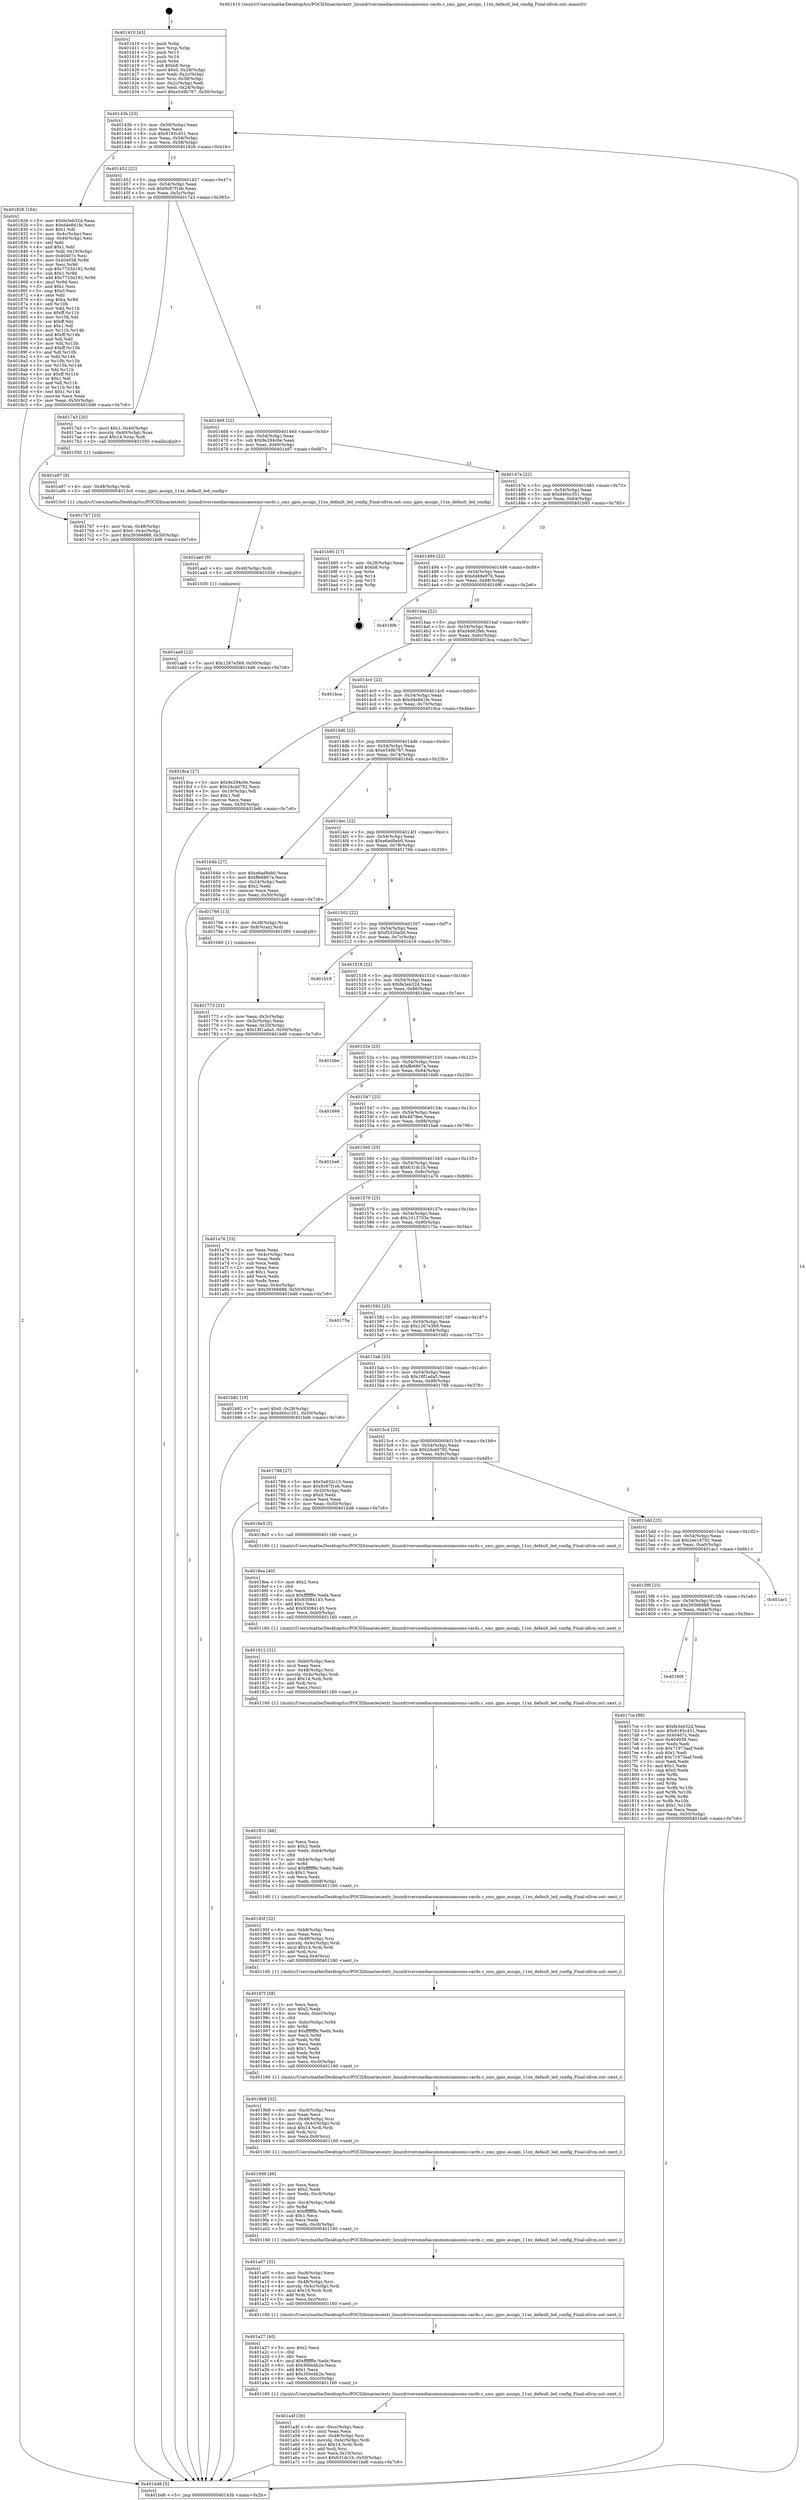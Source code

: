 digraph "0x401410" {
  label = "0x401410 (/mnt/c/Users/mathe/Desktop/tcc/POCII/binaries/extr_linuxdriversmediacommonsianosms-cards.c_sms_gpio_assign_11xx_default_led_config_Final-ollvm.out::main(0))"
  labelloc = "t"
  node[shape=record]

  Entry [label="",width=0.3,height=0.3,shape=circle,fillcolor=black,style=filled]
  "0x40143b" [label="{
     0x40143b [23]\l
     | [instrs]\l
     &nbsp;&nbsp;0x40143b \<+3\>: mov -0x50(%rbp),%eax\l
     &nbsp;&nbsp;0x40143e \<+2\>: mov %eax,%ecx\l
     &nbsp;&nbsp;0x401440 \<+6\>: sub $0x9185c451,%ecx\l
     &nbsp;&nbsp;0x401446 \<+3\>: mov %eax,-0x54(%rbp)\l
     &nbsp;&nbsp;0x401449 \<+3\>: mov %ecx,-0x58(%rbp)\l
     &nbsp;&nbsp;0x40144c \<+6\>: je 0000000000401826 \<main+0x416\>\l
  }"]
  "0x401826" [label="{
     0x401826 [164]\l
     | [instrs]\l
     &nbsp;&nbsp;0x401826 \<+5\>: mov $0xfe3eb32d,%eax\l
     &nbsp;&nbsp;0x40182b \<+5\>: mov $0xd4e8d1fe,%ecx\l
     &nbsp;&nbsp;0x401830 \<+2\>: mov $0x1,%dl\l
     &nbsp;&nbsp;0x401832 \<+3\>: mov -0x4c(%rbp),%esi\l
     &nbsp;&nbsp;0x401835 \<+3\>: cmp -0x40(%rbp),%esi\l
     &nbsp;&nbsp;0x401838 \<+4\>: setl %dil\l
     &nbsp;&nbsp;0x40183c \<+4\>: and $0x1,%dil\l
     &nbsp;&nbsp;0x401840 \<+4\>: mov %dil,-0x19(%rbp)\l
     &nbsp;&nbsp;0x401844 \<+7\>: mov 0x40407c,%esi\l
     &nbsp;&nbsp;0x40184b \<+8\>: mov 0x404058,%r8d\l
     &nbsp;&nbsp;0x401853 \<+3\>: mov %esi,%r9d\l
     &nbsp;&nbsp;0x401856 \<+7\>: sub $0x7753d192,%r9d\l
     &nbsp;&nbsp;0x40185d \<+4\>: sub $0x1,%r9d\l
     &nbsp;&nbsp;0x401861 \<+7\>: add $0x7753d192,%r9d\l
     &nbsp;&nbsp;0x401868 \<+4\>: imul %r9d,%esi\l
     &nbsp;&nbsp;0x40186c \<+3\>: and $0x1,%esi\l
     &nbsp;&nbsp;0x40186f \<+3\>: cmp $0x0,%esi\l
     &nbsp;&nbsp;0x401872 \<+4\>: sete %dil\l
     &nbsp;&nbsp;0x401876 \<+4\>: cmp $0xa,%r8d\l
     &nbsp;&nbsp;0x40187a \<+4\>: setl %r10b\l
     &nbsp;&nbsp;0x40187e \<+3\>: mov %dil,%r11b\l
     &nbsp;&nbsp;0x401881 \<+4\>: xor $0xff,%r11b\l
     &nbsp;&nbsp;0x401885 \<+3\>: mov %r10b,%bl\l
     &nbsp;&nbsp;0x401888 \<+3\>: xor $0xff,%bl\l
     &nbsp;&nbsp;0x40188b \<+3\>: xor $0x1,%dl\l
     &nbsp;&nbsp;0x40188e \<+3\>: mov %r11b,%r14b\l
     &nbsp;&nbsp;0x401891 \<+4\>: and $0xff,%r14b\l
     &nbsp;&nbsp;0x401895 \<+3\>: and %dl,%dil\l
     &nbsp;&nbsp;0x401898 \<+3\>: mov %bl,%r15b\l
     &nbsp;&nbsp;0x40189b \<+4\>: and $0xff,%r15b\l
     &nbsp;&nbsp;0x40189f \<+3\>: and %dl,%r10b\l
     &nbsp;&nbsp;0x4018a2 \<+3\>: or %dil,%r14b\l
     &nbsp;&nbsp;0x4018a5 \<+3\>: or %r10b,%r15b\l
     &nbsp;&nbsp;0x4018a8 \<+3\>: xor %r15b,%r14b\l
     &nbsp;&nbsp;0x4018ab \<+3\>: or %bl,%r11b\l
     &nbsp;&nbsp;0x4018ae \<+4\>: xor $0xff,%r11b\l
     &nbsp;&nbsp;0x4018b2 \<+3\>: or $0x1,%dl\l
     &nbsp;&nbsp;0x4018b5 \<+3\>: and %dl,%r11b\l
     &nbsp;&nbsp;0x4018b8 \<+3\>: or %r11b,%r14b\l
     &nbsp;&nbsp;0x4018bb \<+4\>: test $0x1,%r14b\l
     &nbsp;&nbsp;0x4018bf \<+3\>: cmovne %ecx,%eax\l
     &nbsp;&nbsp;0x4018c2 \<+3\>: mov %eax,-0x50(%rbp)\l
     &nbsp;&nbsp;0x4018c5 \<+5\>: jmp 0000000000401bd6 \<main+0x7c6\>\l
  }"]
  "0x401452" [label="{
     0x401452 [22]\l
     | [instrs]\l
     &nbsp;&nbsp;0x401452 \<+5\>: jmp 0000000000401457 \<main+0x47\>\l
     &nbsp;&nbsp;0x401457 \<+3\>: mov -0x54(%rbp),%eax\l
     &nbsp;&nbsp;0x40145a \<+5\>: sub $0x9c87f1eb,%eax\l
     &nbsp;&nbsp;0x40145f \<+3\>: mov %eax,-0x5c(%rbp)\l
     &nbsp;&nbsp;0x401462 \<+6\>: je 00000000004017a3 \<main+0x393\>\l
  }"]
  Exit [label="",width=0.3,height=0.3,shape=circle,fillcolor=black,style=filled,peripheries=2]
  "0x4017a3" [label="{
     0x4017a3 [20]\l
     | [instrs]\l
     &nbsp;&nbsp;0x4017a3 \<+7\>: movl $0x1,-0x40(%rbp)\l
     &nbsp;&nbsp;0x4017aa \<+4\>: movslq -0x40(%rbp),%rax\l
     &nbsp;&nbsp;0x4017ae \<+4\>: imul $0x14,%rax,%rdi\l
     &nbsp;&nbsp;0x4017b2 \<+5\>: call 0000000000401050 \<malloc@plt\>\l
     | [calls]\l
     &nbsp;&nbsp;0x401050 \{1\} (unknown)\l
  }"]
  "0x401468" [label="{
     0x401468 [22]\l
     | [instrs]\l
     &nbsp;&nbsp;0x401468 \<+5\>: jmp 000000000040146d \<main+0x5d\>\l
     &nbsp;&nbsp;0x40146d \<+3\>: mov -0x54(%rbp),%eax\l
     &nbsp;&nbsp;0x401470 \<+5\>: sub $0x9e294c0e,%eax\l
     &nbsp;&nbsp;0x401475 \<+3\>: mov %eax,-0x60(%rbp)\l
     &nbsp;&nbsp;0x401478 \<+6\>: je 0000000000401a97 \<main+0x687\>\l
  }"]
  "0x401aa9" [label="{
     0x401aa9 [12]\l
     | [instrs]\l
     &nbsp;&nbsp;0x401aa9 \<+7\>: movl $0x1267e369,-0x50(%rbp)\l
     &nbsp;&nbsp;0x401ab0 \<+5\>: jmp 0000000000401bd6 \<main+0x7c6\>\l
  }"]
  "0x401a97" [label="{
     0x401a97 [9]\l
     | [instrs]\l
     &nbsp;&nbsp;0x401a97 \<+4\>: mov -0x48(%rbp),%rdi\l
     &nbsp;&nbsp;0x401a9b \<+5\>: call 00000000004013c0 \<sms_gpio_assign_11xx_default_led_config\>\l
     | [calls]\l
     &nbsp;&nbsp;0x4013c0 \{1\} (/mnt/c/Users/mathe/Desktop/tcc/POCII/binaries/extr_linuxdriversmediacommonsianosms-cards.c_sms_gpio_assign_11xx_default_led_config_Final-ollvm.out::sms_gpio_assign_11xx_default_led_config)\l
  }"]
  "0x40147e" [label="{
     0x40147e [22]\l
     | [instrs]\l
     &nbsp;&nbsp;0x40147e \<+5\>: jmp 0000000000401483 \<main+0x73\>\l
     &nbsp;&nbsp;0x401483 \<+3\>: mov -0x54(%rbp),%eax\l
     &nbsp;&nbsp;0x401486 \<+5\>: sub $0xd40cc351,%eax\l
     &nbsp;&nbsp;0x40148b \<+3\>: mov %eax,-0x64(%rbp)\l
     &nbsp;&nbsp;0x40148e \<+6\>: je 0000000000401b95 \<main+0x785\>\l
  }"]
  "0x401aa0" [label="{
     0x401aa0 [9]\l
     | [instrs]\l
     &nbsp;&nbsp;0x401aa0 \<+4\>: mov -0x48(%rbp),%rdi\l
     &nbsp;&nbsp;0x401aa4 \<+5\>: call 0000000000401030 \<free@plt\>\l
     | [calls]\l
     &nbsp;&nbsp;0x401030 \{1\} (unknown)\l
  }"]
  "0x401b95" [label="{
     0x401b95 [17]\l
     | [instrs]\l
     &nbsp;&nbsp;0x401b95 \<+3\>: mov -0x28(%rbp),%eax\l
     &nbsp;&nbsp;0x401b98 \<+7\>: add $0xb8,%rsp\l
     &nbsp;&nbsp;0x401b9f \<+1\>: pop %rbx\l
     &nbsp;&nbsp;0x401ba0 \<+2\>: pop %r14\l
     &nbsp;&nbsp;0x401ba2 \<+2\>: pop %r15\l
     &nbsp;&nbsp;0x401ba4 \<+1\>: pop %rbp\l
     &nbsp;&nbsp;0x401ba5 \<+1\>: ret\l
  }"]
  "0x401494" [label="{
     0x401494 [22]\l
     | [instrs]\l
     &nbsp;&nbsp;0x401494 \<+5\>: jmp 0000000000401499 \<main+0x89\>\l
     &nbsp;&nbsp;0x401499 \<+3\>: mov -0x54(%rbp),%eax\l
     &nbsp;&nbsp;0x40149c \<+5\>: sub $0xd468e97b,%eax\l
     &nbsp;&nbsp;0x4014a1 \<+3\>: mov %eax,-0x68(%rbp)\l
     &nbsp;&nbsp;0x4014a4 \<+6\>: je 00000000004016f6 \<main+0x2e6\>\l
  }"]
  "0x401a4f" [label="{
     0x401a4f [39]\l
     | [instrs]\l
     &nbsp;&nbsp;0x401a4f \<+6\>: mov -0xcc(%rbp),%ecx\l
     &nbsp;&nbsp;0x401a55 \<+3\>: imul %eax,%ecx\l
     &nbsp;&nbsp;0x401a58 \<+4\>: mov -0x48(%rbp),%rsi\l
     &nbsp;&nbsp;0x401a5c \<+4\>: movslq -0x4c(%rbp),%rdi\l
     &nbsp;&nbsp;0x401a60 \<+4\>: imul $0x14,%rdi,%rdi\l
     &nbsp;&nbsp;0x401a64 \<+3\>: add %rdi,%rsi\l
     &nbsp;&nbsp;0x401a67 \<+3\>: mov %ecx,0x10(%rsi)\l
     &nbsp;&nbsp;0x401a6a \<+7\>: movl $0x631dc1b,-0x50(%rbp)\l
     &nbsp;&nbsp;0x401a71 \<+5\>: jmp 0000000000401bd6 \<main+0x7c6\>\l
  }"]
  "0x4016f6" [label="{
     0x4016f6\l
  }", style=dashed]
  "0x4014aa" [label="{
     0x4014aa [22]\l
     | [instrs]\l
     &nbsp;&nbsp;0x4014aa \<+5\>: jmp 00000000004014af \<main+0x9f\>\l
     &nbsp;&nbsp;0x4014af \<+3\>: mov -0x54(%rbp),%eax\l
     &nbsp;&nbsp;0x4014b2 \<+5\>: sub $0xd4d62feb,%eax\l
     &nbsp;&nbsp;0x4014b7 \<+3\>: mov %eax,-0x6c(%rbp)\l
     &nbsp;&nbsp;0x4014ba \<+6\>: je 0000000000401bca \<main+0x7ba\>\l
  }"]
  "0x401a27" [label="{
     0x401a27 [40]\l
     | [instrs]\l
     &nbsp;&nbsp;0x401a27 \<+5\>: mov $0x2,%ecx\l
     &nbsp;&nbsp;0x401a2c \<+1\>: cltd\l
     &nbsp;&nbsp;0x401a2d \<+2\>: idiv %ecx\l
     &nbsp;&nbsp;0x401a2f \<+6\>: imul $0xfffffffe,%edx,%ecx\l
     &nbsp;&nbsp;0x401a35 \<+6\>: sub $0x300e4b2e,%ecx\l
     &nbsp;&nbsp;0x401a3b \<+3\>: add $0x1,%ecx\l
     &nbsp;&nbsp;0x401a3e \<+6\>: add $0x300e4b2e,%ecx\l
     &nbsp;&nbsp;0x401a44 \<+6\>: mov %ecx,-0xcc(%rbp)\l
     &nbsp;&nbsp;0x401a4a \<+5\>: call 0000000000401160 \<next_i\>\l
     | [calls]\l
     &nbsp;&nbsp;0x401160 \{1\} (/mnt/c/Users/mathe/Desktop/tcc/POCII/binaries/extr_linuxdriversmediacommonsianosms-cards.c_sms_gpio_assign_11xx_default_led_config_Final-ollvm.out::next_i)\l
  }"]
  "0x401bca" [label="{
     0x401bca\l
  }", style=dashed]
  "0x4014c0" [label="{
     0x4014c0 [22]\l
     | [instrs]\l
     &nbsp;&nbsp;0x4014c0 \<+5\>: jmp 00000000004014c5 \<main+0xb5\>\l
     &nbsp;&nbsp;0x4014c5 \<+3\>: mov -0x54(%rbp),%eax\l
     &nbsp;&nbsp;0x4014c8 \<+5\>: sub $0xd4e8d1fe,%eax\l
     &nbsp;&nbsp;0x4014cd \<+3\>: mov %eax,-0x70(%rbp)\l
     &nbsp;&nbsp;0x4014d0 \<+6\>: je 00000000004018ca \<main+0x4ba\>\l
  }"]
  "0x401a07" [label="{
     0x401a07 [32]\l
     | [instrs]\l
     &nbsp;&nbsp;0x401a07 \<+6\>: mov -0xc8(%rbp),%ecx\l
     &nbsp;&nbsp;0x401a0d \<+3\>: imul %eax,%ecx\l
     &nbsp;&nbsp;0x401a10 \<+4\>: mov -0x48(%rbp),%rsi\l
     &nbsp;&nbsp;0x401a14 \<+4\>: movslq -0x4c(%rbp),%rdi\l
     &nbsp;&nbsp;0x401a18 \<+4\>: imul $0x14,%rdi,%rdi\l
     &nbsp;&nbsp;0x401a1c \<+3\>: add %rdi,%rsi\l
     &nbsp;&nbsp;0x401a1f \<+3\>: mov %ecx,0xc(%rsi)\l
     &nbsp;&nbsp;0x401a22 \<+5\>: call 0000000000401160 \<next_i\>\l
     | [calls]\l
     &nbsp;&nbsp;0x401160 \{1\} (/mnt/c/Users/mathe/Desktop/tcc/POCII/binaries/extr_linuxdriversmediacommonsianosms-cards.c_sms_gpio_assign_11xx_default_led_config_Final-ollvm.out::next_i)\l
  }"]
  "0x4018ca" [label="{
     0x4018ca [27]\l
     | [instrs]\l
     &nbsp;&nbsp;0x4018ca \<+5\>: mov $0x9e294c0e,%eax\l
     &nbsp;&nbsp;0x4018cf \<+5\>: mov $0x2dcdd792,%ecx\l
     &nbsp;&nbsp;0x4018d4 \<+3\>: mov -0x19(%rbp),%dl\l
     &nbsp;&nbsp;0x4018d7 \<+3\>: test $0x1,%dl\l
     &nbsp;&nbsp;0x4018da \<+3\>: cmovne %ecx,%eax\l
     &nbsp;&nbsp;0x4018dd \<+3\>: mov %eax,-0x50(%rbp)\l
     &nbsp;&nbsp;0x4018e0 \<+5\>: jmp 0000000000401bd6 \<main+0x7c6\>\l
  }"]
  "0x4014d6" [label="{
     0x4014d6 [22]\l
     | [instrs]\l
     &nbsp;&nbsp;0x4014d6 \<+5\>: jmp 00000000004014db \<main+0xcb\>\l
     &nbsp;&nbsp;0x4014db \<+3\>: mov -0x54(%rbp),%eax\l
     &nbsp;&nbsp;0x4014de \<+5\>: sub $0xe549b767,%eax\l
     &nbsp;&nbsp;0x4014e3 \<+3\>: mov %eax,-0x74(%rbp)\l
     &nbsp;&nbsp;0x4014e6 \<+6\>: je 000000000040164b \<main+0x23b\>\l
  }"]
  "0x4019d9" [label="{
     0x4019d9 [46]\l
     | [instrs]\l
     &nbsp;&nbsp;0x4019d9 \<+2\>: xor %ecx,%ecx\l
     &nbsp;&nbsp;0x4019db \<+5\>: mov $0x2,%edx\l
     &nbsp;&nbsp;0x4019e0 \<+6\>: mov %edx,-0xc4(%rbp)\l
     &nbsp;&nbsp;0x4019e6 \<+1\>: cltd\l
     &nbsp;&nbsp;0x4019e7 \<+7\>: mov -0xc4(%rbp),%r8d\l
     &nbsp;&nbsp;0x4019ee \<+3\>: idiv %r8d\l
     &nbsp;&nbsp;0x4019f1 \<+6\>: imul $0xfffffffe,%edx,%edx\l
     &nbsp;&nbsp;0x4019f7 \<+3\>: sub $0x1,%ecx\l
     &nbsp;&nbsp;0x4019fa \<+2\>: sub %ecx,%edx\l
     &nbsp;&nbsp;0x4019fc \<+6\>: mov %edx,-0xc8(%rbp)\l
     &nbsp;&nbsp;0x401a02 \<+5\>: call 0000000000401160 \<next_i\>\l
     | [calls]\l
     &nbsp;&nbsp;0x401160 \{1\} (/mnt/c/Users/mathe/Desktop/tcc/POCII/binaries/extr_linuxdriversmediacommonsianosms-cards.c_sms_gpio_assign_11xx_default_led_config_Final-ollvm.out::next_i)\l
  }"]
  "0x40164b" [label="{
     0x40164b [27]\l
     | [instrs]\l
     &nbsp;&nbsp;0x40164b \<+5\>: mov $0xe6ad8eb0,%eax\l
     &nbsp;&nbsp;0x401650 \<+5\>: mov $0xffe6867a,%ecx\l
     &nbsp;&nbsp;0x401655 \<+3\>: mov -0x24(%rbp),%edx\l
     &nbsp;&nbsp;0x401658 \<+3\>: cmp $0x2,%edx\l
     &nbsp;&nbsp;0x40165b \<+3\>: cmovne %ecx,%eax\l
     &nbsp;&nbsp;0x40165e \<+3\>: mov %eax,-0x50(%rbp)\l
     &nbsp;&nbsp;0x401661 \<+5\>: jmp 0000000000401bd6 \<main+0x7c6\>\l
  }"]
  "0x4014ec" [label="{
     0x4014ec [22]\l
     | [instrs]\l
     &nbsp;&nbsp;0x4014ec \<+5\>: jmp 00000000004014f1 \<main+0xe1\>\l
     &nbsp;&nbsp;0x4014f1 \<+3\>: mov -0x54(%rbp),%eax\l
     &nbsp;&nbsp;0x4014f4 \<+5\>: sub $0xe6ad8eb0,%eax\l
     &nbsp;&nbsp;0x4014f9 \<+3\>: mov %eax,-0x78(%rbp)\l
     &nbsp;&nbsp;0x4014fc \<+6\>: je 0000000000401766 \<main+0x356\>\l
  }"]
  "0x401bd6" [label="{
     0x401bd6 [5]\l
     | [instrs]\l
     &nbsp;&nbsp;0x401bd6 \<+5\>: jmp 000000000040143b \<main+0x2b\>\l
  }"]
  "0x401410" [label="{
     0x401410 [43]\l
     | [instrs]\l
     &nbsp;&nbsp;0x401410 \<+1\>: push %rbp\l
     &nbsp;&nbsp;0x401411 \<+3\>: mov %rsp,%rbp\l
     &nbsp;&nbsp;0x401414 \<+2\>: push %r15\l
     &nbsp;&nbsp;0x401416 \<+2\>: push %r14\l
     &nbsp;&nbsp;0x401418 \<+1\>: push %rbx\l
     &nbsp;&nbsp;0x401419 \<+7\>: sub $0xb8,%rsp\l
     &nbsp;&nbsp;0x401420 \<+7\>: movl $0x0,-0x28(%rbp)\l
     &nbsp;&nbsp;0x401427 \<+3\>: mov %edi,-0x2c(%rbp)\l
     &nbsp;&nbsp;0x40142a \<+4\>: mov %rsi,-0x38(%rbp)\l
     &nbsp;&nbsp;0x40142e \<+3\>: mov -0x2c(%rbp),%edi\l
     &nbsp;&nbsp;0x401431 \<+3\>: mov %edi,-0x24(%rbp)\l
     &nbsp;&nbsp;0x401434 \<+7\>: movl $0xe549b767,-0x50(%rbp)\l
  }"]
  "0x4019b9" [label="{
     0x4019b9 [32]\l
     | [instrs]\l
     &nbsp;&nbsp;0x4019b9 \<+6\>: mov -0xc0(%rbp),%ecx\l
     &nbsp;&nbsp;0x4019bf \<+3\>: imul %eax,%ecx\l
     &nbsp;&nbsp;0x4019c2 \<+4\>: mov -0x48(%rbp),%rsi\l
     &nbsp;&nbsp;0x4019c6 \<+4\>: movslq -0x4c(%rbp),%rdi\l
     &nbsp;&nbsp;0x4019ca \<+4\>: imul $0x14,%rdi,%rdi\l
     &nbsp;&nbsp;0x4019ce \<+3\>: add %rdi,%rsi\l
     &nbsp;&nbsp;0x4019d1 \<+3\>: mov %ecx,0x8(%rsi)\l
     &nbsp;&nbsp;0x4019d4 \<+5\>: call 0000000000401160 \<next_i\>\l
     | [calls]\l
     &nbsp;&nbsp;0x401160 \{1\} (/mnt/c/Users/mathe/Desktop/tcc/POCII/binaries/extr_linuxdriversmediacommonsianosms-cards.c_sms_gpio_assign_11xx_default_led_config_Final-ollvm.out::next_i)\l
  }"]
  "0x401766" [label="{
     0x401766 [13]\l
     | [instrs]\l
     &nbsp;&nbsp;0x401766 \<+4\>: mov -0x38(%rbp),%rax\l
     &nbsp;&nbsp;0x40176a \<+4\>: mov 0x8(%rax),%rdi\l
     &nbsp;&nbsp;0x40176e \<+5\>: call 0000000000401060 \<atoi@plt\>\l
     | [calls]\l
     &nbsp;&nbsp;0x401060 \{1\} (unknown)\l
  }"]
  "0x401502" [label="{
     0x401502 [22]\l
     | [instrs]\l
     &nbsp;&nbsp;0x401502 \<+5\>: jmp 0000000000401507 \<main+0xf7\>\l
     &nbsp;&nbsp;0x401507 \<+3\>: mov -0x54(%rbp),%eax\l
     &nbsp;&nbsp;0x40150a \<+5\>: sub $0xf5320a0d,%eax\l
     &nbsp;&nbsp;0x40150f \<+3\>: mov %eax,-0x7c(%rbp)\l
     &nbsp;&nbsp;0x401512 \<+6\>: je 0000000000401b19 \<main+0x709\>\l
  }"]
  "0x401773" [label="{
     0x401773 [21]\l
     | [instrs]\l
     &nbsp;&nbsp;0x401773 \<+3\>: mov %eax,-0x3c(%rbp)\l
     &nbsp;&nbsp;0x401776 \<+3\>: mov -0x3c(%rbp),%eax\l
     &nbsp;&nbsp;0x401779 \<+3\>: mov %eax,-0x20(%rbp)\l
     &nbsp;&nbsp;0x40177c \<+7\>: movl $0x18f1ada5,-0x50(%rbp)\l
     &nbsp;&nbsp;0x401783 \<+5\>: jmp 0000000000401bd6 \<main+0x7c6\>\l
  }"]
  "0x40197f" [label="{
     0x40197f [58]\l
     | [instrs]\l
     &nbsp;&nbsp;0x40197f \<+2\>: xor %ecx,%ecx\l
     &nbsp;&nbsp;0x401981 \<+5\>: mov $0x2,%edx\l
     &nbsp;&nbsp;0x401986 \<+6\>: mov %edx,-0xbc(%rbp)\l
     &nbsp;&nbsp;0x40198c \<+1\>: cltd\l
     &nbsp;&nbsp;0x40198d \<+7\>: mov -0xbc(%rbp),%r8d\l
     &nbsp;&nbsp;0x401994 \<+3\>: idiv %r8d\l
     &nbsp;&nbsp;0x401997 \<+6\>: imul $0xfffffffe,%edx,%edx\l
     &nbsp;&nbsp;0x40199d \<+3\>: mov %ecx,%r9d\l
     &nbsp;&nbsp;0x4019a0 \<+3\>: sub %edx,%r9d\l
     &nbsp;&nbsp;0x4019a3 \<+2\>: mov %ecx,%edx\l
     &nbsp;&nbsp;0x4019a5 \<+3\>: sub $0x1,%edx\l
     &nbsp;&nbsp;0x4019a8 \<+3\>: add %edx,%r9d\l
     &nbsp;&nbsp;0x4019ab \<+3\>: sub %r9d,%ecx\l
     &nbsp;&nbsp;0x4019ae \<+6\>: mov %ecx,-0xc0(%rbp)\l
     &nbsp;&nbsp;0x4019b4 \<+5\>: call 0000000000401160 \<next_i\>\l
     | [calls]\l
     &nbsp;&nbsp;0x401160 \{1\} (/mnt/c/Users/mathe/Desktop/tcc/POCII/binaries/extr_linuxdriversmediacommonsianosms-cards.c_sms_gpio_assign_11xx_default_led_config_Final-ollvm.out::next_i)\l
  }"]
  "0x401b19" [label="{
     0x401b19\l
  }", style=dashed]
  "0x401518" [label="{
     0x401518 [22]\l
     | [instrs]\l
     &nbsp;&nbsp;0x401518 \<+5\>: jmp 000000000040151d \<main+0x10d\>\l
     &nbsp;&nbsp;0x40151d \<+3\>: mov -0x54(%rbp),%eax\l
     &nbsp;&nbsp;0x401520 \<+5\>: sub $0xfe3eb32d,%eax\l
     &nbsp;&nbsp;0x401525 \<+3\>: mov %eax,-0x80(%rbp)\l
     &nbsp;&nbsp;0x401528 \<+6\>: je 0000000000401bbe \<main+0x7ae\>\l
  }"]
  "0x40195f" [label="{
     0x40195f [32]\l
     | [instrs]\l
     &nbsp;&nbsp;0x40195f \<+6\>: mov -0xb8(%rbp),%ecx\l
     &nbsp;&nbsp;0x401965 \<+3\>: imul %eax,%ecx\l
     &nbsp;&nbsp;0x401968 \<+4\>: mov -0x48(%rbp),%rsi\l
     &nbsp;&nbsp;0x40196c \<+4\>: movslq -0x4c(%rbp),%rdi\l
     &nbsp;&nbsp;0x401970 \<+4\>: imul $0x14,%rdi,%rdi\l
     &nbsp;&nbsp;0x401974 \<+3\>: add %rdi,%rsi\l
     &nbsp;&nbsp;0x401977 \<+3\>: mov %ecx,0x4(%rsi)\l
     &nbsp;&nbsp;0x40197a \<+5\>: call 0000000000401160 \<next_i\>\l
     | [calls]\l
     &nbsp;&nbsp;0x401160 \{1\} (/mnt/c/Users/mathe/Desktop/tcc/POCII/binaries/extr_linuxdriversmediacommonsianosms-cards.c_sms_gpio_assign_11xx_default_led_config_Final-ollvm.out::next_i)\l
  }"]
  "0x401bbe" [label="{
     0x401bbe\l
  }", style=dashed]
  "0x40152e" [label="{
     0x40152e [25]\l
     | [instrs]\l
     &nbsp;&nbsp;0x40152e \<+5\>: jmp 0000000000401533 \<main+0x123\>\l
     &nbsp;&nbsp;0x401533 \<+3\>: mov -0x54(%rbp),%eax\l
     &nbsp;&nbsp;0x401536 \<+5\>: sub $0xffe6867a,%eax\l
     &nbsp;&nbsp;0x40153b \<+6\>: mov %eax,-0x84(%rbp)\l
     &nbsp;&nbsp;0x401541 \<+6\>: je 0000000000401666 \<main+0x256\>\l
  }"]
  "0x401931" [label="{
     0x401931 [46]\l
     | [instrs]\l
     &nbsp;&nbsp;0x401931 \<+2\>: xor %ecx,%ecx\l
     &nbsp;&nbsp;0x401933 \<+5\>: mov $0x2,%edx\l
     &nbsp;&nbsp;0x401938 \<+6\>: mov %edx,-0xb4(%rbp)\l
     &nbsp;&nbsp;0x40193e \<+1\>: cltd\l
     &nbsp;&nbsp;0x40193f \<+7\>: mov -0xb4(%rbp),%r8d\l
     &nbsp;&nbsp;0x401946 \<+3\>: idiv %r8d\l
     &nbsp;&nbsp;0x401949 \<+6\>: imul $0xfffffffe,%edx,%edx\l
     &nbsp;&nbsp;0x40194f \<+3\>: sub $0x1,%ecx\l
     &nbsp;&nbsp;0x401952 \<+2\>: sub %ecx,%edx\l
     &nbsp;&nbsp;0x401954 \<+6\>: mov %edx,-0xb8(%rbp)\l
     &nbsp;&nbsp;0x40195a \<+5\>: call 0000000000401160 \<next_i\>\l
     | [calls]\l
     &nbsp;&nbsp;0x401160 \{1\} (/mnt/c/Users/mathe/Desktop/tcc/POCII/binaries/extr_linuxdriversmediacommonsianosms-cards.c_sms_gpio_assign_11xx_default_led_config_Final-ollvm.out::next_i)\l
  }"]
  "0x401666" [label="{
     0x401666\l
  }", style=dashed]
  "0x401547" [label="{
     0x401547 [25]\l
     | [instrs]\l
     &nbsp;&nbsp;0x401547 \<+5\>: jmp 000000000040154c \<main+0x13c\>\l
     &nbsp;&nbsp;0x40154c \<+3\>: mov -0x54(%rbp),%eax\l
     &nbsp;&nbsp;0x40154f \<+5\>: sub $0x4979ee,%eax\l
     &nbsp;&nbsp;0x401554 \<+6\>: mov %eax,-0x88(%rbp)\l
     &nbsp;&nbsp;0x40155a \<+6\>: je 0000000000401ba6 \<main+0x796\>\l
  }"]
  "0x401912" [label="{
     0x401912 [31]\l
     | [instrs]\l
     &nbsp;&nbsp;0x401912 \<+6\>: mov -0xb0(%rbp),%ecx\l
     &nbsp;&nbsp;0x401918 \<+3\>: imul %eax,%ecx\l
     &nbsp;&nbsp;0x40191b \<+4\>: mov -0x48(%rbp),%rsi\l
     &nbsp;&nbsp;0x40191f \<+4\>: movslq -0x4c(%rbp),%rdi\l
     &nbsp;&nbsp;0x401923 \<+4\>: imul $0x14,%rdi,%rdi\l
     &nbsp;&nbsp;0x401927 \<+3\>: add %rdi,%rsi\l
     &nbsp;&nbsp;0x40192a \<+2\>: mov %ecx,(%rsi)\l
     &nbsp;&nbsp;0x40192c \<+5\>: call 0000000000401160 \<next_i\>\l
     | [calls]\l
     &nbsp;&nbsp;0x401160 \{1\} (/mnt/c/Users/mathe/Desktop/tcc/POCII/binaries/extr_linuxdriversmediacommonsianosms-cards.c_sms_gpio_assign_11xx_default_led_config_Final-ollvm.out::next_i)\l
  }"]
  "0x401ba6" [label="{
     0x401ba6\l
  }", style=dashed]
  "0x401560" [label="{
     0x401560 [25]\l
     | [instrs]\l
     &nbsp;&nbsp;0x401560 \<+5\>: jmp 0000000000401565 \<main+0x155\>\l
     &nbsp;&nbsp;0x401565 \<+3\>: mov -0x54(%rbp),%eax\l
     &nbsp;&nbsp;0x401568 \<+5\>: sub $0x631dc1b,%eax\l
     &nbsp;&nbsp;0x40156d \<+6\>: mov %eax,-0x8c(%rbp)\l
     &nbsp;&nbsp;0x401573 \<+6\>: je 0000000000401a76 \<main+0x666\>\l
  }"]
  "0x4018ea" [label="{
     0x4018ea [40]\l
     | [instrs]\l
     &nbsp;&nbsp;0x4018ea \<+5\>: mov $0x2,%ecx\l
     &nbsp;&nbsp;0x4018ef \<+1\>: cltd\l
     &nbsp;&nbsp;0x4018f0 \<+2\>: idiv %ecx\l
     &nbsp;&nbsp;0x4018f2 \<+6\>: imul $0xfffffffe,%edx,%ecx\l
     &nbsp;&nbsp;0x4018f8 \<+6\>: sub $0x93084145,%ecx\l
     &nbsp;&nbsp;0x4018fe \<+3\>: add $0x1,%ecx\l
     &nbsp;&nbsp;0x401901 \<+6\>: add $0x93084145,%ecx\l
     &nbsp;&nbsp;0x401907 \<+6\>: mov %ecx,-0xb0(%rbp)\l
     &nbsp;&nbsp;0x40190d \<+5\>: call 0000000000401160 \<next_i\>\l
     | [calls]\l
     &nbsp;&nbsp;0x401160 \{1\} (/mnt/c/Users/mathe/Desktop/tcc/POCII/binaries/extr_linuxdriversmediacommonsianosms-cards.c_sms_gpio_assign_11xx_default_led_config_Final-ollvm.out::next_i)\l
  }"]
  "0x401a76" [label="{
     0x401a76 [33]\l
     | [instrs]\l
     &nbsp;&nbsp;0x401a76 \<+2\>: xor %eax,%eax\l
     &nbsp;&nbsp;0x401a78 \<+3\>: mov -0x4c(%rbp),%ecx\l
     &nbsp;&nbsp;0x401a7b \<+2\>: mov %eax,%edx\l
     &nbsp;&nbsp;0x401a7d \<+2\>: sub %ecx,%edx\l
     &nbsp;&nbsp;0x401a7f \<+2\>: mov %eax,%ecx\l
     &nbsp;&nbsp;0x401a81 \<+3\>: sub $0x1,%ecx\l
     &nbsp;&nbsp;0x401a84 \<+2\>: add %ecx,%edx\l
     &nbsp;&nbsp;0x401a86 \<+2\>: sub %edx,%eax\l
     &nbsp;&nbsp;0x401a88 \<+3\>: mov %eax,-0x4c(%rbp)\l
     &nbsp;&nbsp;0x401a8b \<+7\>: movl $0x39366888,-0x50(%rbp)\l
     &nbsp;&nbsp;0x401a92 \<+5\>: jmp 0000000000401bd6 \<main+0x7c6\>\l
  }"]
  "0x401579" [label="{
     0x401579 [25]\l
     | [instrs]\l
     &nbsp;&nbsp;0x401579 \<+5\>: jmp 000000000040157e \<main+0x16e\>\l
     &nbsp;&nbsp;0x40157e \<+3\>: mov -0x54(%rbp),%eax\l
     &nbsp;&nbsp;0x401581 \<+5\>: sub $0x1013703e,%eax\l
     &nbsp;&nbsp;0x401586 \<+6\>: mov %eax,-0x90(%rbp)\l
     &nbsp;&nbsp;0x40158c \<+6\>: je 000000000040175a \<main+0x34a\>\l
  }"]
  "0x40160f" [label="{
     0x40160f\l
  }", style=dashed]
  "0x40175a" [label="{
     0x40175a\l
  }", style=dashed]
  "0x401592" [label="{
     0x401592 [25]\l
     | [instrs]\l
     &nbsp;&nbsp;0x401592 \<+5\>: jmp 0000000000401597 \<main+0x187\>\l
     &nbsp;&nbsp;0x401597 \<+3\>: mov -0x54(%rbp),%eax\l
     &nbsp;&nbsp;0x40159a \<+5\>: sub $0x1267e369,%eax\l
     &nbsp;&nbsp;0x40159f \<+6\>: mov %eax,-0x94(%rbp)\l
     &nbsp;&nbsp;0x4015a5 \<+6\>: je 0000000000401b82 \<main+0x772\>\l
  }"]
  "0x4017ce" [label="{
     0x4017ce [88]\l
     | [instrs]\l
     &nbsp;&nbsp;0x4017ce \<+5\>: mov $0xfe3eb32d,%eax\l
     &nbsp;&nbsp;0x4017d3 \<+5\>: mov $0x9185c451,%ecx\l
     &nbsp;&nbsp;0x4017d8 \<+7\>: mov 0x40407c,%edx\l
     &nbsp;&nbsp;0x4017df \<+7\>: mov 0x404058,%esi\l
     &nbsp;&nbsp;0x4017e6 \<+2\>: mov %edx,%edi\l
     &nbsp;&nbsp;0x4017e8 \<+6\>: sub $0x71973aaf,%edi\l
     &nbsp;&nbsp;0x4017ee \<+3\>: sub $0x1,%edi\l
     &nbsp;&nbsp;0x4017f1 \<+6\>: add $0x71973aaf,%edi\l
     &nbsp;&nbsp;0x4017f7 \<+3\>: imul %edi,%edx\l
     &nbsp;&nbsp;0x4017fa \<+3\>: and $0x1,%edx\l
     &nbsp;&nbsp;0x4017fd \<+3\>: cmp $0x0,%edx\l
     &nbsp;&nbsp;0x401800 \<+4\>: sete %r8b\l
     &nbsp;&nbsp;0x401804 \<+3\>: cmp $0xa,%esi\l
     &nbsp;&nbsp;0x401807 \<+4\>: setl %r9b\l
     &nbsp;&nbsp;0x40180b \<+3\>: mov %r8b,%r10b\l
     &nbsp;&nbsp;0x40180e \<+3\>: and %r9b,%r10b\l
     &nbsp;&nbsp;0x401811 \<+3\>: xor %r9b,%r8b\l
     &nbsp;&nbsp;0x401814 \<+3\>: or %r8b,%r10b\l
     &nbsp;&nbsp;0x401817 \<+4\>: test $0x1,%r10b\l
     &nbsp;&nbsp;0x40181b \<+3\>: cmovne %ecx,%eax\l
     &nbsp;&nbsp;0x40181e \<+3\>: mov %eax,-0x50(%rbp)\l
     &nbsp;&nbsp;0x401821 \<+5\>: jmp 0000000000401bd6 \<main+0x7c6\>\l
  }"]
  "0x401b82" [label="{
     0x401b82 [19]\l
     | [instrs]\l
     &nbsp;&nbsp;0x401b82 \<+7\>: movl $0x0,-0x28(%rbp)\l
     &nbsp;&nbsp;0x401b89 \<+7\>: movl $0xd40cc351,-0x50(%rbp)\l
     &nbsp;&nbsp;0x401b90 \<+5\>: jmp 0000000000401bd6 \<main+0x7c6\>\l
  }"]
  "0x4015ab" [label="{
     0x4015ab [25]\l
     | [instrs]\l
     &nbsp;&nbsp;0x4015ab \<+5\>: jmp 00000000004015b0 \<main+0x1a0\>\l
     &nbsp;&nbsp;0x4015b0 \<+3\>: mov -0x54(%rbp),%eax\l
     &nbsp;&nbsp;0x4015b3 \<+5\>: sub $0x18f1ada5,%eax\l
     &nbsp;&nbsp;0x4015b8 \<+6\>: mov %eax,-0x98(%rbp)\l
     &nbsp;&nbsp;0x4015be \<+6\>: je 0000000000401788 \<main+0x378\>\l
  }"]
  "0x4015f6" [label="{
     0x4015f6 [25]\l
     | [instrs]\l
     &nbsp;&nbsp;0x4015f6 \<+5\>: jmp 00000000004015fb \<main+0x1eb\>\l
     &nbsp;&nbsp;0x4015fb \<+3\>: mov -0x54(%rbp),%eax\l
     &nbsp;&nbsp;0x4015fe \<+5\>: sub $0x39366888,%eax\l
     &nbsp;&nbsp;0x401603 \<+6\>: mov %eax,-0xa4(%rbp)\l
     &nbsp;&nbsp;0x401609 \<+6\>: je 00000000004017ce \<main+0x3be\>\l
  }"]
  "0x401788" [label="{
     0x401788 [27]\l
     | [instrs]\l
     &nbsp;&nbsp;0x401788 \<+5\>: mov $0x5a932c15,%eax\l
     &nbsp;&nbsp;0x40178d \<+5\>: mov $0x9c87f1eb,%ecx\l
     &nbsp;&nbsp;0x401792 \<+3\>: mov -0x20(%rbp),%edx\l
     &nbsp;&nbsp;0x401795 \<+3\>: cmp $0x0,%edx\l
     &nbsp;&nbsp;0x401798 \<+3\>: cmove %ecx,%eax\l
     &nbsp;&nbsp;0x40179b \<+3\>: mov %eax,-0x50(%rbp)\l
     &nbsp;&nbsp;0x40179e \<+5\>: jmp 0000000000401bd6 \<main+0x7c6\>\l
  }"]
  "0x4015c4" [label="{
     0x4015c4 [25]\l
     | [instrs]\l
     &nbsp;&nbsp;0x4015c4 \<+5\>: jmp 00000000004015c9 \<main+0x1b9\>\l
     &nbsp;&nbsp;0x4015c9 \<+3\>: mov -0x54(%rbp),%eax\l
     &nbsp;&nbsp;0x4015cc \<+5\>: sub $0x2dcdd792,%eax\l
     &nbsp;&nbsp;0x4015d1 \<+6\>: mov %eax,-0x9c(%rbp)\l
     &nbsp;&nbsp;0x4015d7 \<+6\>: je 00000000004018e5 \<main+0x4d5\>\l
  }"]
  "0x4017b7" [label="{
     0x4017b7 [23]\l
     | [instrs]\l
     &nbsp;&nbsp;0x4017b7 \<+4\>: mov %rax,-0x48(%rbp)\l
     &nbsp;&nbsp;0x4017bb \<+7\>: movl $0x0,-0x4c(%rbp)\l
     &nbsp;&nbsp;0x4017c2 \<+7\>: movl $0x39366888,-0x50(%rbp)\l
     &nbsp;&nbsp;0x4017c9 \<+5\>: jmp 0000000000401bd6 \<main+0x7c6\>\l
  }"]
  "0x401ac1" [label="{
     0x401ac1\l
  }", style=dashed]
  "0x4018e5" [label="{
     0x4018e5 [5]\l
     | [instrs]\l
     &nbsp;&nbsp;0x4018e5 \<+5\>: call 0000000000401160 \<next_i\>\l
     | [calls]\l
     &nbsp;&nbsp;0x401160 \{1\} (/mnt/c/Users/mathe/Desktop/tcc/POCII/binaries/extr_linuxdriversmediacommonsianosms-cards.c_sms_gpio_assign_11xx_default_led_config_Final-ollvm.out::next_i)\l
  }"]
  "0x4015dd" [label="{
     0x4015dd [25]\l
     | [instrs]\l
     &nbsp;&nbsp;0x4015dd \<+5\>: jmp 00000000004015e2 \<main+0x1d2\>\l
     &nbsp;&nbsp;0x4015e2 \<+3\>: mov -0x54(%rbp),%eax\l
     &nbsp;&nbsp;0x4015e5 \<+5\>: sub $0x2ee16792,%eax\l
     &nbsp;&nbsp;0x4015ea \<+6\>: mov %eax,-0xa0(%rbp)\l
     &nbsp;&nbsp;0x4015f0 \<+6\>: je 0000000000401ac1 \<main+0x6b1\>\l
  }"]
  Entry -> "0x401410" [label=" 1"]
  "0x40143b" -> "0x401826" [label=" 2"]
  "0x40143b" -> "0x401452" [label=" 13"]
  "0x401b95" -> Exit [label=" 1"]
  "0x401452" -> "0x4017a3" [label=" 1"]
  "0x401452" -> "0x401468" [label=" 12"]
  "0x401b82" -> "0x401bd6" [label=" 1"]
  "0x401468" -> "0x401a97" [label=" 1"]
  "0x401468" -> "0x40147e" [label=" 11"]
  "0x401aa9" -> "0x401bd6" [label=" 1"]
  "0x40147e" -> "0x401b95" [label=" 1"]
  "0x40147e" -> "0x401494" [label=" 10"]
  "0x401aa0" -> "0x401aa9" [label=" 1"]
  "0x401494" -> "0x4016f6" [label=" 0"]
  "0x401494" -> "0x4014aa" [label=" 10"]
  "0x401a97" -> "0x401aa0" [label=" 1"]
  "0x4014aa" -> "0x401bca" [label=" 0"]
  "0x4014aa" -> "0x4014c0" [label=" 10"]
  "0x401a76" -> "0x401bd6" [label=" 1"]
  "0x4014c0" -> "0x4018ca" [label=" 2"]
  "0x4014c0" -> "0x4014d6" [label=" 8"]
  "0x401a4f" -> "0x401bd6" [label=" 1"]
  "0x4014d6" -> "0x40164b" [label=" 1"]
  "0x4014d6" -> "0x4014ec" [label=" 7"]
  "0x40164b" -> "0x401bd6" [label=" 1"]
  "0x401410" -> "0x40143b" [label=" 1"]
  "0x401bd6" -> "0x40143b" [label=" 14"]
  "0x401a27" -> "0x401a4f" [label=" 1"]
  "0x4014ec" -> "0x401766" [label=" 1"]
  "0x4014ec" -> "0x401502" [label=" 6"]
  "0x401766" -> "0x401773" [label=" 1"]
  "0x401773" -> "0x401bd6" [label=" 1"]
  "0x401a07" -> "0x401a27" [label=" 1"]
  "0x401502" -> "0x401b19" [label=" 0"]
  "0x401502" -> "0x401518" [label=" 6"]
  "0x4019d9" -> "0x401a07" [label=" 1"]
  "0x401518" -> "0x401bbe" [label=" 0"]
  "0x401518" -> "0x40152e" [label=" 6"]
  "0x4019b9" -> "0x4019d9" [label=" 1"]
  "0x40152e" -> "0x401666" [label=" 0"]
  "0x40152e" -> "0x401547" [label=" 6"]
  "0x40197f" -> "0x4019b9" [label=" 1"]
  "0x401547" -> "0x401ba6" [label=" 0"]
  "0x401547" -> "0x401560" [label=" 6"]
  "0x40195f" -> "0x40197f" [label=" 1"]
  "0x401560" -> "0x401a76" [label=" 1"]
  "0x401560" -> "0x401579" [label=" 5"]
  "0x401931" -> "0x40195f" [label=" 1"]
  "0x401579" -> "0x40175a" [label=" 0"]
  "0x401579" -> "0x401592" [label=" 5"]
  "0x401912" -> "0x401931" [label=" 1"]
  "0x401592" -> "0x401b82" [label=" 1"]
  "0x401592" -> "0x4015ab" [label=" 4"]
  "0x4018ea" -> "0x401912" [label=" 1"]
  "0x4015ab" -> "0x401788" [label=" 1"]
  "0x4015ab" -> "0x4015c4" [label=" 3"]
  "0x401788" -> "0x401bd6" [label=" 1"]
  "0x4017a3" -> "0x4017b7" [label=" 1"]
  "0x4017b7" -> "0x401bd6" [label=" 1"]
  "0x4018ca" -> "0x401bd6" [label=" 2"]
  "0x4015c4" -> "0x4018e5" [label=" 1"]
  "0x4015c4" -> "0x4015dd" [label=" 2"]
  "0x401826" -> "0x401bd6" [label=" 2"]
  "0x4015dd" -> "0x401ac1" [label=" 0"]
  "0x4015dd" -> "0x4015f6" [label=" 2"]
  "0x4018e5" -> "0x4018ea" [label=" 1"]
  "0x4015f6" -> "0x4017ce" [label=" 2"]
  "0x4015f6" -> "0x40160f" [label=" 0"]
  "0x4017ce" -> "0x401bd6" [label=" 2"]
}
